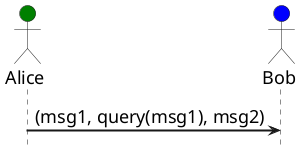 @startuml
skinparam DefaultFontSize 18
skinparam sequenceArrowThickness 2

hide footbox
'autonumber

actor Alice as a #green
actor Bob as b #blue


a -> b : (msg1, query(msg1), msg2)
@enduml
